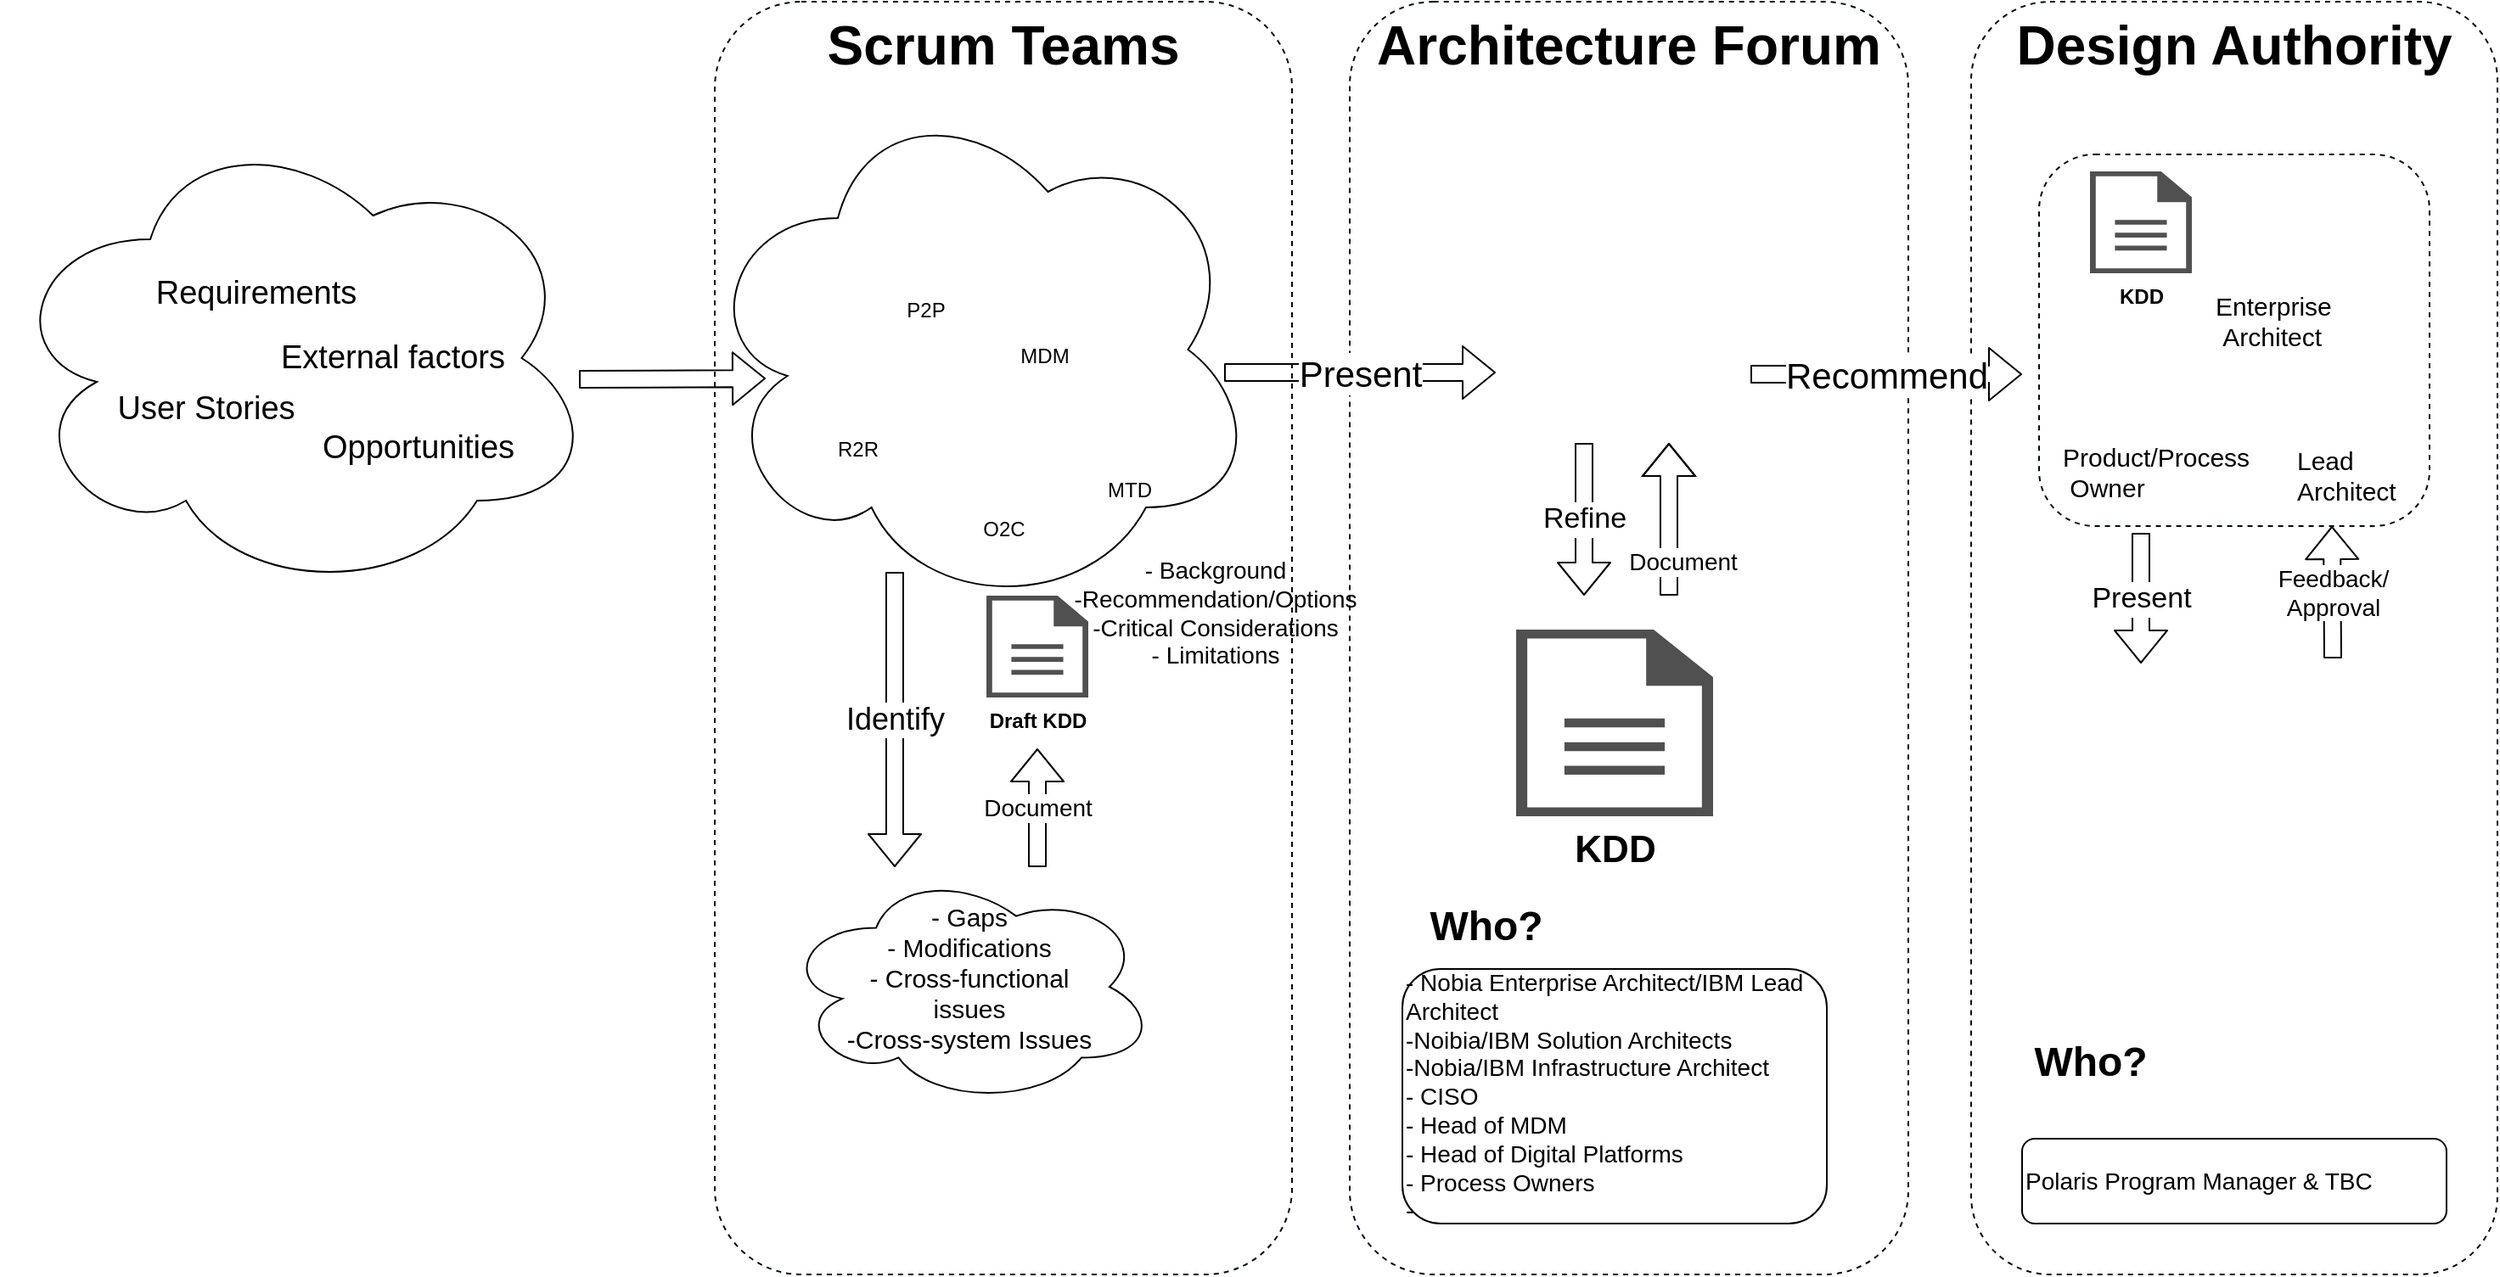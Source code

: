 <mxfile version="14.8.2" type="github" pages="7">
  <diagram id="p20fMa0RP09D1RsRWbcO" name="Overall">
    <mxGraphModel dx="2489" dy="773" grid="1" gridSize="10" guides="1" tooltips="1" connect="1" arrows="1" fold="1" page="1" pageScale="1" pageWidth="827" pageHeight="1169" math="0" shadow="0">
      <root>
        <mxCell id="0" />
        <mxCell id="1" parent="0" />
        <mxCell id="HSUAWQPKj-lR8qvbmg6g-1" value="&lt;b&gt;Architecture Forum&lt;br&gt;&lt;/b&gt;" style="rounded=1;whiteSpace=wrap;html=1;verticalAlign=top;strokeWidth=1;strokeColor=#020912;dashed=1;fontSize=32;" parent="1" vertex="1">
          <mxGeometry x="374" y="10" width="329" height="750" as="geometry" />
        </mxCell>
        <mxCell id="c99tLSHFBEvujxyDnCjj-26" value="&lt;b&gt;Design Authority&lt;br&gt;&lt;/b&gt;" style="rounded=1;whiteSpace=wrap;html=1;verticalAlign=top;strokeWidth=1;strokeColor=#020912;dashed=1;fontSize=32;" parent="1" vertex="1">
          <mxGeometry x="740" y="10" width="310" height="750" as="geometry" />
        </mxCell>
        <mxCell id="ARf_2Hbt-9Ad1JEPtJ1I-11" value="&lt;b&gt;&lt;br&gt;&lt;/b&gt;" style="rounded=1;whiteSpace=wrap;html=1;verticalAlign=top;strokeWidth=1;strokeColor=#020912;dashed=1;fontSize=32;" parent="1" vertex="1">
          <mxGeometry x="780" y="100" width="230" height="219" as="geometry" />
        </mxCell>
        <mxCell id="c99tLSHFBEvujxyDnCjj-24" value="&lt;b&gt;Scrum Teams&lt;/b&gt;" style="rounded=1;whiteSpace=wrap;html=1;verticalAlign=top;strokeWidth=1;strokeColor=#020912;dashed=1;fontSize=32;" parent="1" vertex="1">
          <mxGeometry y="10" width="340" height="750" as="geometry" />
        </mxCell>
        <mxCell id="c99tLSHFBEvujxyDnCjj-37" value="" style="ellipse;shape=cloud;whiteSpace=wrap;html=1;" parent="1" vertex="1">
          <mxGeometry x="40" y="521" width="220" height="139" as="geometry" />
        </mxCell>
        <mxCell id="c99tLSHFBEvujxyDnCjj-33" value="" style="ellipse;shape=cloud;whiteSpace=wrap;html=1;" parent="1" vertex="1">
          <mxGeometry x="-420" y="80" width="350" height="280" as="geometry" />
        </mxCell>
        <mxCell id="c99tLSHFBEvujxyDnCjj-20" value="" style="ellipse;shape=cloud;whiteSpace=wrap;html=1;" parent="1" vertex="1">
          <mxGeometry x="-10" y="60" width="330" height="310" as="geometry" />
        </mxCell>
        <mxCell id="c99tLSHFBEvujxyDnCjj-5" value="P2P" style="shape=image;html=1;verticalAlign=top;verticalLabelPosition=bottom;labelBackgroundColor=#ffffff;imageAspect=0;aspect=fixed;image=https://cdn4.iconfinder.com/data/icons/business-660/512/17_team_group_meeting_business-128.png" parent="1" vertex="1">
          <mxGeometry x="90" y="110" width="68" height="68" as="geometry" />
        </mxCell>
        <mxCell id="c99tLSHFBEvujxyDnCjj-7" value="MDM" style="shape=image;html=1;verticalAlign=top;verticalLabelPosition=bottom;labelBackgroundColor=#ffffff;imageAspect=0;aspect=fixed;image=https://cdn4.iconfinder.com/data/icons/business-660/512/17_team_group_meeting_business-128.png" parent="1" vertex="1">
          <mxGeometry x="160" y="137" width="68" height="68" as="geometry" />
        </mxCell>
        <mxCell id="c99tLSHFBEvujxyDnCjj-8" value="O2C" style="shape=image;html=1;verticalAlign=top;verticalLabelPosition=bottom;labelBackgroundColor=#ffffff;imageAspect=0;aspect=fixed;image=https://cdn4.iconfinder.com/data/icons/business-660/512/17_team_group_meeting_business-128.png" parent="1" vertex="1">
          <mxGeometry x="136" y="239" width="68" height="68" as="geometry" />
        </mxCell>
        <mxCell id="c99tLSHFBEvujxyDnCjj-9" value="" style="shape=image;html=1;verticalAlign=top;verticalLabelPosition=bottom;labelBackgroundColor=#ffffff;imageAspect=0;aspect=fixed;image=https://cdn2.iconfinder.com/data/icons/entrepreneur-solid-high-risk-high-return/512/Teamwork-128.png" parent="1" vertex="1">
          <mxGeometry x="472" y="132" width="128" height="128" as="geometry" />
        </mxCell>
        <mxCell id="c99tLSHFBEvujxyDnCjj-12" value="Present" style="shape=flexArrow;endArrow=classic;html=1;fontSize=21;" parent="1" edge="1">
          <mxGeometry width="50" height="50" relative="1" as="geometry">
            <mxPoint x="300" y="228.5" as="sourcePoint" />
            <mxPoint x="460" y="228.5" as="targetPoint" />
          </mxGeometry>
        </mxCell>
        <mxCell id="c99tLSHFBEvujxyDnCjj-14" value="" style="shape=image;html=1;verticalAlign=top;verticalLabelPosition=bottom;labelBackgroundColor=#ffffff;imageAspect=0;aspect=fixed;image=https://cdn4.iconfinder.com/data/icons/business-660/512/12_meeting_business_office_team-128.png" parent="1" vertex="1">
          <mxGeometry x="800" y="400" width="190" height="190" as="geometry" />
        </mxCell>
        <mxCell id="c99tLSHFBEvujxyDnCjj-15" value="Recommend" style="shape=flexArrow;endArrow=classic;html=1;fontSize=21;" parent="1" edge="1">
          <mxGeometry width="50" height="50" relative="1" as="geometry">
            <mxPoint x="610" y="229.5" as="sourcePoint" />
            <mxPoint x="770" y="229.5" as="targetPoint" />
          </mxGeometry>
        </mxCell>
        <mxCell id="c99tLSHFBEvujxyDnCjj-21" value="R2R" style="shape=image;html=1;verticalAlign=top;verticalLabelPosition=bottom;labelBackgroundColor=#ffffff;imageAspect=0;aspect=fixed;image=https://cdn4.iconfinder.com/data/icons/business-660/512/17_team_group_meeting_business-128.png" parent="1" vertex="1">
          <mxGeometry x="50" y="192" width="68" height="68" as="geometry" />
        </mxCell>
        <mxCell id="c99tLSHFBEvujxyDnCjj-28" value="- Gaps&lt;br style=&quot;font-size: 15px&quot;&gt;- Modifications&lt;br style=&quot;font-size: 15px&quot;&gt;- Cross-functional issues&lt;br&gt;-Cross-system Issues" style="text;html=1;strokeColor=none;fillColor=none;align=center;verticalAlign=middle;whiteSpace=wrap;rounded=0;fontSize=15;" parent="1" vertex="1">
          <mxGeometry x="70" y="567" width="160" height="35" as="geometry" />
        </mxCell>
        <mxCell id="c99tLSHFBEvujxyDnCjj-29" value="" style="shape=flexArrow;endArrow=classic;html=1;" parent="1" edge="1">
          <mxGeometry width="50" height="50" relative="1" as="geometry">
            <mxPoint x="-80" y="232.5" as="sourcePoint" />
            <mxPoint x="30" y="232" as="targetPoint" />
          </mxGeometry>
        </mxCell>
        <mxCell id="c99tLSHFBEvujxyDnCjj-30" value="Requirements" style="text;html=1;strokeColor=none;fillColor=none;align=center;verticalAlign=middle;whiteSpace=wrap;rounded=0;fontSize=19;" parent="1" vertex="1">
          <mxGeometry x="-290" y="172" width="40" height="20" as="geometry" />
        </mxCell>
        <mxCell id="c99tLSHFBEvujxyDnCjj-34" value="Opportunities" style="text;html=1;align=center;verticalAlign=middle;resizable=0;points=[];autosize=1;fontSize=19;" parent="1" vertex="1">
          <mxGeometry x="-240" y="258" width="130" height="30" as="geometry" />
        </mxCell>
        <mxCell id="c99tLSHFBEvujxyDnCjj-35" value="User Stories" style="text;html=1;align=center;verticalAlign=middle;resizable=0;points=[];autosize=1;fontSize=19;" parent="1" vertex="1">
          <mxGeometry x="-360" y="235" width="120" height="30" as="geometry" />
        </mxCell>
        <mxCell id="c99tLSHFBEvujxyDnCjj-36" value="External factors" style="text;html=1;align=center;verticalAlign=middle;resizable=0;points=[];autosize=1;fontSize=19;" parent="1" vertex="1">
          <mxGeometry x="-265" y="205" width="150" height="30" as="geometry" />
        </mxCell>
        <mxCell id="c99tLSHFBEvujxyDnCjj-40" value="Identify" style="shape=flexArrow;endArrow=classic;html=1;fontSize=18;" parent="1" edge="1">
          <mxGeometry width="50" height="50" relative="1" as="geometry">
            <mxPoint x="106" y="346" as="sourcePoint" />
            <mxPoint x="106" y="520" as="targetPoint" />
          </mxGeometry>
        </mxCell>
        <mxCell id="c99tLSHFBEvujxyDnCjj-44" value="Document" style="shape=flexArrow;endArrow=classic;html=1;fontSize=14;" parent="1" edge="1">
          <mxGeometry width="50" height="50" relative="1" as="geometry">
            <mxPoint x="190" y="520" as="sourcePoint" />
            <mxPoint x="190" y="450" as="targetPoint" />
          </mxGeometry>
        </mxCell>
        <mxCell id="c99tLSHFBEvujxyDnCjj-50" value="&lt;b&gt;Draft KDD&lt;/b&gt;" style="pointerEvents=1;shadow=0;dashed=0;html=1;strokeColor=none;fillColor=#505050;labelPosition=center;verticalLabelPosition=bottom;verticalAlign=top;outlineConnect=0;align=center;shape=mxgraph.office.concepts.document;" parent="1" vertex="1">
          <mxGeometry x="160" y="360" width="60" height="60" as="geometry" />
        </mxCell>
        <mxCell id="c99tLSHFBEvujxyDnCjj-51" value="Refine" style="shape=flexArrow;endArrow=classic;html=1;fontSize=17;" parent="1" edge="1">
          <mxGeometry width="50" height="50" relative="1" as="geometry">
            <mxPoint x="512" y="270" as="sourcePoint" />
            <mxPoint x="512" y="360" as="targetPoint" />
          </mxGeometry>
        </mxCell>
        <mxCell id="c99tLSHFBEvujxyDnCjj-54" value="Document" style="shape=flexArrow;endArrow=classic;html=1;fontSize=14;" parent="1" edge="1">
          <mxGeometry x="-0.333" y="-13" width="50" height="50" relative="1" as="geometry">
            <mxPoint x="562" y="360" as="sourcePoint" />
            <mxPoint x="562" y="270" as="targetPoint" />
            <Array as="points">
              <mxPoint x="562" y="330" />
            </Array>
            <mxPoint x="-5" y="10" as="offset" />
          </mxGeometry>
        </mxCell>
        <mxCell id="ARf_2Hbt-9Ad1JEPtJ1I-3" value="- Background&lt;br style=&quot;font-size: 14px;&quot;&gt;-Recommendation/Options&lt;br style=&quot;font-size: 14px;&quot;&gt;-Critical Considerations&lt;br style=&quot;font-size: 14px;&quot;&gt;- Limitations" style="text;html=1;strokeColor=none;fillColor=none;align=center;verticalAlign=middle;whiteSpace=wrap;rounded=0;fontSize=14;" parent="1" vertex="1">
          <mxGeometry x="200" y="360" width="190" height="20" as="geometry" />
        </mxCell>
        <mxCell id="ARf_2Hbt-9Ad1JEPtJ1I-4" value="&lt;b style=&quot;font-size: 22px;&quot;&gt;KDD&lt;/b&gt;" style="pointerEvents=1;shadow=0;dashed=0;html=1;strokeColor=none;fillColor=#505050;labelPosition=center;verticalLabelPosition=bottom;verticalAlign=top;outlineConnect=0;align=center;shape=mxgraph.office.concepts.document;fontSize=22;" parent="1" vertex="1">
          <mxGeometry x="472" y="380" width="116" height="110" as="geometry" />
        </mxCell>
        <mxCell id="ARf_2Hbt-9Ad1JEPtJ1I-7" value="Product/Process&lt;br style=&quot;font-size: 15px;&quot;&gt;&amp;nbsp;Owner" style="shape=image;html=1;verticalAlign=top;verticalLabelPosition=bottom;labelBackgroundColor=#ffffff;imageAspect=0;aspect=fixed;image=https://cdn2.iconfinder.com/data/icons/people-80/96/Picture22-128.png;align=left;fontSize=15;" parent="1" vertex="1">
          <mxGeometry x="792" y="195" width="68" height="68" as="geometry" />
        </mxCell>
        <mxCell id="ARf_2Hbt-9Ad1JEPtJ1I-8" value="Lead&lt;br style=&quot;font-size: 15px;&quot;&gt;Architect" style="shape=image;html=1;verticalAlign=top;verticalLabelPosition=bottom;labelBackgroundColor=#ffffff;imageAspect=0;aspect=fixed;image=https://cdn2.iconfinder.com/data/icons/people-80/96/Picture22-128.png;align=left;fontSize=15;" parent="1" vertex="1">
          <mxGeometry x="930" y="197" width="68" height="68" as="geometry" />
        </mxCell>
        <mxCell id="ARf_2Hbt-9Ad1JEPtJ1I-9" value="&lt;b&gt;KDD&lt;/b&gt;" style="pointerEvents=1;shadow=0;dashed=0;html=1;strokeColor=none;fillColor=#505050;labelPosition=center;verticalLabelPosition=bottom;verticalAlign=top;outlineConnect=0;align=center;shape=mxgraph.office.concepts.document;" parent="1" vertex="1">
          <mxGeometry x="810" y="110" width="60" height="60" as="geometry" />
        </mxCell>
        <mxCell id="ARf_2Hbt-9Ad1JEPtJ1I-12" value="Present" style="shape=flexArrow;endArrow=classic;html=1;fontSize=17;" parent="1" edge="1">
          <mxGeometry width="50" height="50" relative="1" as="geometry">
            <mxPoint x="840" y="323" as="sourcePoint" />
            <mxPoint x="840" y="400" as="targetPoint" />
          </mxGeometry>
        </mxCell>
        <mxCell id="ARf_2Hbt-9Ad1JEPtJ1I-13" value="Feedback/&lt;br&gt;Approval" style="shape=flexArrow;endArrow=classic;html=1;entryX=0.75;entryY=1;entryDx=0;entryDy=0;fontSize=14;" parent="1" target="ARf_2Hbt-9Ad1JEPtJ1I-11" edge="1">
          <mxGeometry width="50" height="50" relative="1" as="geometry">
            <mxPoint x="953" y="397" as="sourcePoint" />
            <mxPoint x="850" y="410" as="targetPoint" />
          </mxGeometry>
        </mxCell>
        <mxCell id="0OhkkFMMhTjVs_0uCOOg-1" value="Enterprise&lt;br&gt;&amp;nbsp;Architect" style="shape=image;html=1;verticalAlign=top;verticalLabelPosition=bottom;labelBackgroundColor=#ffffff;imageAspect=0;aspect=fixed;image=https://cdn2.iconfinder.com/data/icons/people-80/96/Picture22-128.png;align=left;fontSize=15;" parent="1" vertex="1">
          <mxGeometry x="882" y="106" width="68" height="68" as="geometry" />
        </mxCell>
        <mxCell id="0OhkkFMMhTjVs_0uCOOg-2" value="- Nobia Enterprise Architect/IBM Lead Architect&amp;nbsp;&lt;br&gt;-Noibia/IBM Solution Architects&amp;nbsp;&lt;br&gt;-Nobia/IBM Infrastructure Architect&lt;br&gt;- CISO &lt;br&gt;- Head of MDM&lt;br&gt;- Head of Digital Platforms&amp;nbsp;&lt;br&gt;- Process Owners&amp;nbsp;&lt;br&gt;-" style="rounded=1;whiteSpace=wrap;html=1;fontSize=14;align=left;" parent="1" vertex="1">
          <mxGeometry x="405" y="580" width="250" height="150" as="geometry" />
        </mxCell>
        <mxCell id="0OhkkFMMhTjVs_0uCOOg-3" value="Who?" style="text;html=1;align=center;verticalAlign=middle;resizable=0;points=[];autosize=1;fontSize=24;fontStyle=1" parent="1" vertex="1">
          <mxGeometry x="414" y="540" width="80" height="30" as="geometry" />
        </mxCell>
        <mxCell id="0OhkkFMMhTjVs_0uCOOg-4" value="Polaris Program Manager &amp;amp; TBC" style="rounded=1;whiteSpace=wrap;html=1;fontSize=14;align=left;" parent="1" vertex="1">
          <mxGeometry x="770" y="680" width="250" height="50" as="geometry" />
        </mxCell>
        <mxCell id="0OhkkFMMhTjVs_0uCOOg-5" value="Who?" style="text;html=1;align=center;verticalAlign=middle;resizable=0;points=[];autosize=1;fontSize=24;fontStyle=1" parent="1" vertex="1">
          <mxGeometry x="770" y="620" width="80" height="30" as="geometry" />
        </mxCell>
        <mxCell id="2ho4rguoaOLLhC2lMvx1-2" value="MTD" style="shape=image;html=1;verticalAlign=top;verticalLabelPosition=bottom;labelBackgroundColor=#ffffff;imageAspect=0;aspect=fixed;image=https://cdn4.iconfinder.com/data/icons/business-660/512/17_team_group_meeting_business-128.png" parent="1" vertex="1">
          <mxGeometry x="210" y="216" width="68" height="68" as="geometry" />
        </mxCell>
      </root>
    </mxGraphModel>
  </diagram>
  <diagram name="DA" id="npPlVVGVC8gvojWzI7Bi">
    <mxGraphModel dx="1662" dy="773" grid="1" gridSize="10" guides="1" tooltips="1" connect="1" arrows="1" fold="1" page="1" pageScale="1" pageWidth="827" pageHeight="1169" math="0" shadow="0">
      <root>
        <mxCell id="90E6TClhRa6mLpljwidf-0" />
        <mxCell id="90E6TClhRa6mLpljwidf-1" parent="90E6TClhRa6mLpljwidf-0" />
        <mxCell id="90E6TClhRa6mLpljwidf-2" value="&lt;b&gt;Design Authority&lt;br&gt;&lt;/b&gt;" style="rounded=1;whiteSpace=wrap;html=1;verticalAlign=top;strokeWidth=1;strokeColor=#020912;dashed=1;fontSize=32;" parent="90E6TClhRa6mLpljwidf-1" vertex="1">
          <mxGeometry x="740" y="10" width="310" height="870" as="geometry" />
        </mxCell>
        <mxCell id="90E6TClhRa6mLpljwidf-3" value="&lt;b&gt;&lt;br&gt;&lt;/b&gt;" style="rounded=1;whiteSpace=wrap;html=1;verticalAlign=top;strokeWidth=1;strokeColor=#020912;dashed=1;fontSize=32;" parent="90E6TClhRa6mLpljwidf-1" vertex="1">
          <mxGeometry x="780" y="100" width="230" height="219" as="geometry" />
        </mxCell>
        <mxCell id="90E6TClhRa6mLpljwidf-7" value="&lt;b&gt;Architecture&lt;br&gt;Forum&lt;br&gt;&lt;/b&gt;" style="rounded=1;whiteSpace=wrap;html=1;verticalAlign=top;strokeWidth=1;strokeColor=#020912;dashed=1;fontSize=32;" parent="90E6TClhRa6mLpljwidf-1" vertex="1">
          <mxGeometry x="400" y="10" width="270" height="300" as="geometry" />
        </mxCell>
        <mxCell id="90E6TClhRa6mLpljwidf-12" value="" style="shape=image;html=1;verticalAlign=top;verticalLabelPosition=bottom;labelBackgroundColor=#ffffff;imageAspect=0;aspect=fixed;image=https://cdn2.iconfinder.com/data/icons/entrepreneur-solid-high-risk-high-return/512/Teamwork-128.png" parent="90E6TClhRa6mLpljwidf-1" vertex="1">
          <mxGeometry x="472" y="132" width="128" height="128" as="geometry" />
        </mxCell>
        <mxCell id="90E6TClhRa6mLpljwidf-14" value="" style="shape=image;html=1;verticalAlign=top;verticalLabelPosition=bottom;labelBackgroundColor=#ffffff;imageAspect=0;aspect=fixed;image=https://cdn4.iconfinder.com/data/icons/business-660/512/12_meeting_business_office_team-128.png" parent="90E6TClhRa6mLpljwidf-1" vertex="1">
          <mxGeometry x="800" y="400" width="190" height="190" as="geometry" />
        </mxCell>
        <mxCell id="90E6TClhRa6mLpljwidf-15" value="Recommend" style="shape=flexArrow;endArrow=classic;html=1;fontSize=21;" parent="90E6TClhRa6mLpljwidf-1" edge="1">
          <mxGeometry width="50" height="50" relative="1" as="geometry">
            <mxPoint x="610" y="229.5" as="sourcePoint" />
            <mxPoint x="770" y="229.5" as="targetPoint" />
          </mxGeometry>
        </mxCell>
        <mxCell id="90E6TClhRa6mLpljwidf-30" value="Product/Process&lt;br style=&quot;font-size: 15px;&quot;&gt;&amp;nbsp;Owner" style="shape=image;html=1;verticalAlign=top;verticalLabelPosition=bottom;labelBackgroundColor=#ffffff;imageAspect=0;aspect=fixed;image=https://cdn2.iconfinder.com/data/icons/people-80/96/Picture22-128.png;align=left;fontSize=15;" parent="90E6TClhRa6mLpljwidf-1" vertex="1">
          <mxGeometry x="792" y="195" width="68" height="68" as="geometry" />
        </mxCell>
        <mxCell id="90E6TClhRa6mLpljwidf-31" value="Lead&lt;br style=&quot;font-size: 15px;&quot;&gt;Architect" style="shape=image;html=1;verticalAlign=top;verticalLabelPosition=bottom;labelBackgroundColor=#ffffff;imageAspect=0;aspect=fixed;image=https://cdn2.iconfinder.com/data/icons/people-80/96/Picture22-128.png;align=left;fontSize=15;" parent="90E6TClhRa6mLpljwidf-1" vertex="1">
          <mxGeometry x="930" y="197" width="68" height="68" as="geometry" />
        </mxCell>
        <mxCell id="90E6TClhRa6mLpljwidf-32" value="&lt;b&gt;KDD&lt;/b&gt;" style="pointerEvents=1;shadow=0;dashed=0;html=1;strokeColor=none;fillColor=#505050;labelPosition=center;verticalLabelPosition=bottom;verticalAlign=top;outlineConnect=0;align=center;shape=mxgraph.office.concepts.document;" parent="90E6TClhRa6mLpljwidf-1" vertex="1">
          <mxGeometry x="810" y="110" width="60" height="60" as="geometry" />
        </mxCell>
        <mxCell id="90E6TClhRa6mLpljwidf-33" value="Present" style="shape=flexArrow;endArrow=classic;html=1;fontSize=17;" parent="90E6TClhRa6mLpljwidf-1" edge="1">
          <mxGeometry width="50" height="50" relative="1" as="geometry">
            <mxPoint x="840" y="323" as="sourcePoint" />
            <mxPoint x="840" y="400" as="targetPoint" />
          </mxGeometry>
        </mxCell>
        <mxCell id="90E6TClhRa6mLpljwidf-34" value="Feedback/&lt;br&gt;Approval" style="shape=flexArrow;endArrow=classic;html=1;entryX=0.75;entryY=1;entryDx=0;entryDy=0;fontSize=14;" parent="90E6TClhRa6mLpljwidf-1" target="90E6TClhRa6mLpljwidf-3" edge="1">
          <mxGeometry width="50" height="50" relative="1" as="geometry">
            <mxPoint x="953" y="397" as="sourcePoint" />
            <mxPoint x="850" y="410" as="targetPoint" />
          </mxGeometry>
        </mxCell>
        <mxCell id="90E6TClhRa6mLpljwidf-35" value="Enterprise&lt;br&gt;&amp;nbsp;Architect" style="shape=image;html=1;verticalAlign=top;verticalLabelPosition=bottom;labelBackgroundColor=#ffffff;imageAspect=0;aspect=fixed;image=https://cdn2.iconfinder.com/data/icons/people-80/96/Picture22-128.png;align=left;fontSize=15;" parent="90E6TClhRa6mLpljwidf-1" vertex="1">
          <mxGeometry x="882" y="106" width="68" height="68" as="geometry" />
        </mxCell>
        <mxCell id="90E6TClhRa6mLpljwidf-38" value="- CIO&lt;br&gt;- CISO&amp;nbsp;&lt;br&gt;- Head of Infrastructure&lt;br&gt;- Polaris Program Manager&lt;br&gt;- Heads of Regional IT&lt;br&gt;- Systems Integrator&lt;br&gt;- Head of Master Data&lt;br&gt;- Head of BI&lt;br&gt;- Product Owners" style="rounded=1;whiteSpace=wrap;html=1;fontSize=14;align=left;" parent="90E6TClhRa6mLpljwidf-1" vertex="1">
          <mxGeometry x="770" y="680" width="250" height="170" as="geometry" />
        </mxCell>
        <mxCell id="90E6TClhRa6mLpljwidf-39" value="Who?" style="text;html=1;align=center;verticalAlign=middle;resizable=0;points=[];autosize=1;fontSize=24;fontStyle=1" parent="90E6TClhRa6mLpljwidf-1" vertex="1">
          <mxGeometry x="770" y="620" width="80" height="30" as="geometry" />
        </mxCell>
      </root>
    </mxGraphModel>
  </diagram>
  <diagram name="Architecture Forum" id="BOitVH5EG3pJBqvGLq6d">
    <mxGraphModel dx="2489" dy="773" grid="1" gridSize="10" guides="1" tooltips="1" connect="1" arrows="1" fold="1" page="1" pageScale="1" pageWidth="827" pageHeight="1169" math="0" shadow="0">
      <root>
        <mxCell id="QH_epvFOXvMfQ3F0n1xM-0" />
        <mxCell id="QH_epvFOXvMfQ3F0n1xM-1" parent="QH_epvFOXvMfQ3F0n1xM-0" />
        <mxCell id="QH_epvFOXvMfQ3F0n1xM-4" value="&lt;b&gt;Product Teams&lt;/b&gt;" style="rounded=1;whiteSpace=wrap;html=1;verticalAlign=top;strokeWidth=1;strokeColor=#020912;dashed=1;fontSize=32;" parent="QH_epvFOXvMfQ3F0n1xM-1" vertex="1">
          <mxGeometry y="10" width="340" height="400" as="geometry" />
        </mxCell>
        <mxCell id="QH_epvFOXvMfQ3F0n1xM-7" value="&lt;b&gt;Architecture&lt;br&gt;Forum&lt;br&gt;&lt;/b&gt;" style="rounded=1;whiteSpace=wrap;html=1;verticalAlign=top;strokeWidth=1;strokeColor=#020912;dashed=1;fontSize=32;" parent="QH_epvFOXvMfQ3F0n1xM-1" vertex="1">
          <mxGeometry x="400" y="10" width="270" height="790" as="geometry" />
        </mxCell>
        <mxCell id="QH_epvFOXvMfQ3F0n1xM-8" value="" style="ellipse;shape=cloud;whiteSpace=wrap;html=1;" parent="QH_epvFOXvMfQ3F0n1xM-1" vertex="1">
          <mxGeometry x="-10" y="60" width="330" height="310" as="geometry" />
        </mxCell>
        <mxCell id="QH_epvFOXvMfQ3F0n1xM-9" value="P2P" style="shape=image;html=1;verticalAlign=top;verticalLabelPosition=bottom;labelBackgroundColor=#ffffff;imageAspect=0;aspect=fixed;image=https://cdn4.iconfinder.com/data/icons/business-660/512/17_team_group_meeting_business-128.png" parent="QH_epvFOXvMfQ3F0n1xM-1" vertex="1">
          <mxGeometry x="90" y="110" width="68" height="68" as="geometry" />
        </mxCell>
        <mxCell id="QH_epvFOXvMfQ3F0n1xM-10" value="MDM" style="shape=image;html=1;verticalAlign=top;verticalLabelPosition=bottom;labelBackgroundColor=#ffffff;imageAspect=0;aspect=fixed;image=https://cdn4.iconfinder.com/data/icons/business-660/512/17_team_group_meeting_business-128.png" parent="QH_epvFOXvMfQ3F0n1xM-1" vertex="1">
          <mxGeometry x="190" y="149" width="68" height="68" as="geometry" />
        </mxCell>
        <mxCell id="QH_epvFOXvMfQ3F0n1xM-11" value="O2C" style="shape=image;html=1;verticalAlign=top;verticalLabelPosition=bottom;labelBackgroundColor=#ffffff;imageAspect=0;aspect=fixed;image=https://cdn4.iconfinder.com/data/icons/business-660/512/17_team_group_meeting_business-128.png" parent="QH_epvFOXvMfQ3F0n1xM-1" vertex="1">
          <mxGeometry x="136" y="239" width="68" height="68" as="geometry" />
        </mxCell>
        <mxCell id="QH_epvFOXvMfQ3F0n1xM-12" value="" style="shape=image;html=1;verticalAlign=top;verticalLabelPosition=bottom;labelBackgroundColor=#ffffff;imageAspect=0;aspect=fixed;image=https://cdn2.iconfinder.com/data/icons/entrepreneur-solid-high-risk-high-return/512/Teamwork-128.png" parent="QH_epvFOXvMfQ3F0n1xM-1" vertex="1">
          <mxGeometry x="472" y="132" width="128" height="128" as="geometry" />
        </mxCell>
        <mxCell id="QH_epvFOXvMfQ3F0n1xM-13" value="Present" style="shape=flexArrow;endArrow=classic;html=1;fontSize=21;" parent="QH_epvFOXvMfQ3F0n1xM-1" edge="1">
          <mxGeometry width="50" height="50" relative="1" as="geometry">
            <mxPoint x="300" y="228.5" as="sourcePoint" />
            <mxPoint x="460" y="228.5" as="targetPoint" />
          </mxGeometry>
        </mxCell>
        <mxCell id="QH_epvFOXvMfQ3F0n1xM-16" value="R2R" style="shape=image;html=1;verticalAlign=top;verticalLabelPosition=bottom;labelBackgroundColor=#ffffff;imageAspect=0;aspect=fixed;image=https://cdn4.iconfinder.com/data/icons/business-660/512/17_team_group_meeting_business-128.png" parent="QH_epvFOXvMfQ3F0n1xM-1" vertex="1">
          <mxGeometry x="50" y="192" width="68" height="68" as="geometry" />
        </mxCell>
        <mxCell id="QH_epvFOXvMfQ3F0n1xM-25" value="&lt;b&gt;Draft KDD&lt;/b&gt;" style="pointerEvents=1;shadow=0;dashed=0;html=1;strokeColor=none;fillColor=#505050;labelPosition=center;verticalLabelPosition=bottom;verticalAlign=top;outlineConnect=0;align=center;shape=mxgraph.office.concepts.document;" parent="QH_epvFOXvMfQ3F0n1xM-1" vertex="1">
          <mxGeometry x="300" y="137" width="60" height="60" as="geometry" />
        </mxCell>
        <mxCell id="QH_epvFOXvMfQ3F0n1xM-26" value="Refine" style="shape=flexArrow;endArrow=classic;html=1;fontSize=17;" parent="QH_epvFOXvMfQ3F0n1xM-1" edge="1">
          <mxGeometry width="50" height="50" relative="1" as="geometry">
            <mxPoint x="512" y="270" as="sourcePoint" />
            <mxPoint x="512" y="360" as="targetPoint" />
          </mxGeometry>
        </mxCell>
        <mxCell id="QH_epvFOXvMfQ3F0n1xM-27" value="Document" style="shape=flexArrow;endArrow=classic;html=1;fontSize=14;" parent="QH_epvFOXvMfQ3F0n1xM-1" edge="1">
          <mxGeometry x="-0.333" y="-13" width="50" height="50" relative="1" as="geometry">
            <mxPoint x="562" y="360" as="sourcePoint" />
            <mxPoint x="562" y="270" as="targetPoint" />
            <Array as="points">
              <mxPoint x="562" y="330" />
            </Array>
            <mxPoint x="-5" y="10" as="offset" />
          </mxGeometry>
        </mxCell>
        <mxCell id="QH_epvFOXvMfQ3F0n1xM-29" value="&lt;b style=&quot;font-size: 22px;&quot;&gt;KDD&lt;/b&gt;" style="pointerEvents=1;shadow=0;dashed=0;html=1;strokeColor=none;fillColor=#505050;labelPosition=center;verticalLabelPosition=bottom;verticalAlign=top;outlineConnect=0;align=center;shape=mxgraph.office.concepts.document;fontSize=22;" parent="QH_epvFOXvMfQ3F0n1xM-1" vertex="1">
          <mxGeometry x="472" y="380" width="116" height="110" as="geometry" />
        </mxCell>
        <mxCell id="QH_epvFOXvMfQ3F0n1xM-36" value="- Nobia Enterprise Architect (Mandatory)&lt;br&gt;-Noibia Solution Architects (Optional)&lt;br&gt;-Nobia Infrastructure Architect (Optional)&lt;br&gt;- CISO (at request)&lt;br&gt;- Head of MDM (at request)&lt;br&gt;- Head of Digital Platforms (at request)&lt;br&gt;-Product/Process Owners (at request)&lt;br&gt;-Systems Integrator - Lead Architect (at request)" style="rounded=1;whiteSpace=wrap;html=1;fontSize=14;align=left;" parent="QH_epvFOXvMfQ3F0n1xM-1" vertex="1">
          <mxGeometry x="410" y="570" width="250" height="200" as="geometry" />
        </mxCell>
        <mxCell id="QH_epvFOXvMfQ3F0n1xM-37" value="Who?" style="text;html=1;align=center;verticalAlign=middle;resizable=0;points=[];autosize=1;fontSize=24;fontStyle=1" parent="QH_epvFOXvMfQ3F0n1xM-1" vertex="1">
          <mxGeometry x="414" y="530" width="80" height="30" as="geometry" />
        </mxCell>
      </root>
    </mxGraphModel>
  </diagram>
  <diagram name="Product Teams" id="099WtRSie5R1-pHzUrGq">
    <mxGraphModel dx="2489" dy="773" grid="1" gridSize="10" guides="1" tooltips="1" connect="1" arrows="1" fold="1" page="1" pageScale="1" pageWidth="827" pageHeight="1169" math="0" shadow="0">
      <root>
        <mxCell id="w9mMeY8VKFgYGcu_L2-A-0" />
        <mxCell id="w9mMeY8VKFgYGcu_L2-A-1" parent="w9mMeY8VKFgYGcu_L2-A-0" />
        <mxCell id="w9mMeY8VKFgYGcu_L2-A-4" value="&lt;b&gt;Product Teams&lt;/b&gt;" style="rounded=1;whiteSpace=wrap;html=1;verticalAlign=top;strokeWidth=1;strokeColor=#020912;dashed=1;fontSize=32;" parent="w9mMeY8VKFgYGcu_L2-A-1" vertex="1">
          <mxGeometry y="10" width="340" height="670" as="geometry" />
        </mxCell>
        <mxCell id="w9mMeY8VKFgYGcu_L2-A-8" value="" style="ellipse;shape=cloud;whiteSpace=wrap;html=1;" parent="w9mMeY8VKFgYGcu_L2-A-1" vertex="1">
          <mxGeometry x="-10" y="60" width="330" height="310" as="geometry" />
        </mxCell>
        <mxCell id="w9mMeY8VKFgYGcu_L2-A-9" value="P2P" style="shape=image;html=1;verticalAlign=top;verticalLabelPosition=bottom;labelBackgroundColor=#ffffff;imageAspect=0;aspect=fixed;image=https://cdn4.iconfinder.com/data/icons/business-660/512/17_team_group_meeting_business-128.png" parent="w9mMeY8VKFgYGcu_L2-A-1" vertex="1">
          <mxGeometry x="90" y="110" width="68" height="68" as="geometry" />
        </mxCell>
        <mxCell id="w9mMeY8VKFgYGcu_L2-A-10" value="MDM" style="shape=image;html=1;verticalAlign=top;verticalLabelPosition=bottom;labelBackgroundColor=#ffffff;imageAspect=0;aspect=fixed;image=https://cdn4.iconfinder.com/data/icons/business-660/512/17_team_group_meeting_business-128.png" parent="w9mMeY8VKFgYGcu_L2-A-1" vertex="1">
          <mxGeometry x="190" y="149" width="68" height="68" as="geometry" />
        </mxCell>
        <mxCell id="w9mMeY8VKFgYGcu_L2-A-11" value="O2C" style="shape=image;html=1;verticalAlign=top;verticalLabelPosition=bottom;labelBackgroundColor=#ffffff;imageAspect=0;aspect=fixed;image=https://cdn4.iconfinder.com/data/icons/business-660/512/17_team_group_meeting_business-128.png" parent="w9mMeY8VKFgYGcu_L2-A-1" vertex="1">
          <mxGeometry x="136" y="239" width="68" height="68" as="geometry" />
        </mxCell>
        <mxCell id="w9mMeY8VKFgYGcu_L2-A-16" value="R2R" style="shape=image;html=1;verticalAlign=top;verticalLabelPosition=bottom;labelBackgroundColor=#ffffff;imageAspect=0;aspect=fixed;image=https://cdn4.iconfinder.com/data/icons/business-660/512/17_team_group_meeting_business-128.png" parent="w9mMeY8VKFgYGcu_L2-A-1" vertex="1">
          <mxGeometry x="50" y="192" width="68" height="68" as="geometry" />
        </mxCell>
        <mxCell id="w9mMeY8VKFgYGcu_L2-A-17" value="- Gaps&lt;br style=&quot;font-size: 15px&quot;&gt;- Modifications&lt;br style=&quot;font-size: 15px&quot;&gt;- Cross-functional issues&lt;br&gt;-Cross-system Issues" style="text;html=1;strokeColor=none;fillColor=none;align=center;verticalAlign=middle;whiteSpace=wrap;rounded=0;fontSize=15;" parent="w9mMeY8VKFgYGcu_L2-A-1" vertex="1">
          <mxGeometry x="160" y="583" width="160" height="35" as="geometry" />
        </mxCell>
        <mxCell id="w9mMeY8VKFgYGcu_L2-A-23" value="Document" style="shape=flexArrow;endArrow=classic;html=1;fontSize=18;" parent="w9mMeY8VKFgYGcu_L2-A-1" edge="1">
          <mxGeometry width="50" height="50" relative="1" as="geometry">
            <mxPoint x="106" y="346" as="sourcePoint" />
            <mxPoint x="106" y="520" as="targetPoint" />
          </mxGeometry>
        </mxCell>
        <mxCell id="w9mMeY8VKFgYGcu_L2-A-24" value="Document" style="shape=flexArrow;endArrow=classic;html=1;fontSize=14;" parent="w9mMeY8VKFgYGcu_L2-A-1" edge="1">
          <mxGeometry width="50" height="50" relative="1" as="geometry">
            <mxPoint x="190" y="520" as="sourcePoint" />
            <mxPoint x="190" y="450" as="targetPoint" />
          </mxGeometry>
        </mxCell>
        <mxCell id="w9mMeY8VKFgYGcu_L2-A-25" value="&lt;b&gt;Draft KDD&lt;/b&gt;" style="pointerEvents=1;shadow=0;dashed=0;html=1;strokeColor=none;fillColor=#505050;labelPosition=center;verticalLabelPosition=bottom;verticalAlign=top;outlineConnect=0;align=center;shape=mxgraph.office.concepts.document;" parent="w9mMeY8VKFgYGcu_L2-A-1" vertex="1">
          <mxGeometry x="160" y="360" width="60" height="60" as="geometry" />
        </mxCell>
        <mxCell id="w9mMeY8VKFgYGcu_L2-A-28" value="- Background&lt;br style=&quot;font-size: 14px;&quot;&gt;-Recommendation/Options&lt;br style=&quot;font-size: 14px;&quot;&gt;-Critical Considerations&lt;br style=&quot;font-size: 14px;&quot;&gt;- Limitations" style="text;html=1;strokeColor=none;fillColor=none;align=center;verticalAlign=middle;whiteSpace=wrap;rounded=0;fontSize=14;" parent="w9mMeY8VKFgYGcu_L2-A-1" vertex="1">
          <mxGeometry x="200" y="360" width="200" height="20" as="geometry" />
        </mxCell>
        <mxCell id="w9mMeY8VKFgYGcu_L2-A-43" value="Decision Log" style="shape=datastore;whiteSpace=wrap;html=1;" parent="w9mMeY8VKFgYGcu_L2-A-1" vertex="1">
          <mxGeometry x="48" y="520" width="110" height="98" as="geometry" />
        </mxCell>
      </root>
    </mxGraphModel>
  </diagram>
  <diagram name="Process" id="Z_CHU5V8lkBAndkOCjb0">
    <mxGraphModel dx="2489" dy="1942" grid="1" gridSize="10" guides="1" tooltips="1" connect="1" arrows="1" fold="1" page="1" pageScale="1" pageWidth="827" pageHeight="1169" math="0" shadow="0">
      <root>
        <mxCell id="rdhEyoai0Fe_zNciIaCp-0" />
        <mxCell id="rdhEyoai0Fe_zNciIaCp-1" parent="rdhEyoai0Fe_zNciIaCp-0" />
        <mxCell id="rdhEyoai0Fe_zNciIaCp-2" value="&lt;b&gt;Design Authority&lt;br&gt;&lt;/b&gt;" style="rounded=1;whiteSpace=wrap;html=1;verticalAlign=top;strokeWidth=1;strokeColor=#020912;dashed=1;fontSize=32;" parent="rdhEyoai0Fe_zNciIaCp-1" vertex="1">
          <mxGeometry x="740" y="10" width="310" height="380" as="geometry" />
        </mxCell>
        <mxCell id="rdhEyoai0Fe_zNciIaCp-7" value="&lt;b&gt;Architecture&lt;br&gt;Forum&lt;br&gt;&lt;/b&gt;" style="rounded=1;whiteSpace=wrap;html=1;verticalAlign=top;strokeWidth=1;strokeColor=#020912;dashed=1;fontSize=32;" parent="rdhEyoai0Fe_zNciIaCp-1" vertex="1">
          <mxGeometry x="370" y="10" width="320" height="380" as="geometry" />
        </mxCell>
        <mxCell id="rdhEyoai0Fe_zNciIaCp-12" value="" style="shape=image;html=1;verticalAlign=top;verticalLabelPosition=bottom;labelBackgroundColor=#ffffff;imageAspect=0;aspect=fixed;image=https://cdn2.iconfinder.com/data/icons/entrepreneur-solid-high-risk-high-return/512/Teamwork-128.png" parent="rdhEyoai0Fe_zNciIaCp-1" vertex="1">
          <mxGeometry x="472" y="160" width="128" height="128" as="geometry" />
        </mxCell>
        <mxCell id="rdhEyoai0Fe_zNciIaCp-13" value="" style="shape=flexArrow;endArrow=classic;html=1;fontSize=21;exitX=1;exitY=0.5;exitDx=0;exitDy=0;" parent="rdhEyoai0Fe_zNciIaCp-1" source="rdhEyoai0Fe_zNciIaCp-4" edge="1">
          <mxGeometry width="50" height="50" relative="1" as="geometry">
            <mxPoint x="300" y="228.5" as="sourcePoint" />
            <mxPoint x="460" y="228.5" as="targetPoint" />
            <Array as="points">
              <mxPoint x="320" y="50" />
              <mxPoint x="320" y="229" />
            </Array>
          </mxGeometry>
        </mxCell>
        <mxCell id="rdhEyoai0Fe_zNciIaCp-14" value="" style="shape=image;html=1;verticalAlign=top;verticalLabelPosition=bottom;labelBackgroundColor=#ffffff;imageAspect=0;aspect=fixed;image=https://cdn4.iconfinder.com/data/icons/business-660/512/12_meeting_business_office_team-128.png" parent="rdhEyoai0Fe_zNciIaCp-1" vertex="1">
          <mxGeometry x="800" y="120" width="190" height="190" as="geometry" />
        </mxCell>
        <mxCell id="rdhEyoai0Fe_zNciIaCp-15" value="" style="shape=flexArrow;endArrow=classic;html=1;fontSize=21;" parent="rdhEyoai0Fe_zNciIaCp-1" edge="1">
          <mxGeometry width="50" height="50" relative="1" as="geometry">
            <mxPoint x="610" y="229.5" as="sourcePoint" />
            <mxPoint x="770" y="229.5" as="targetPoint" />
          </mxGeometry>
        </mxCell>
        <mxCell id="9BfNjylAGDUNKjcSaxAZ-2" value="&lt;b&gt;Other Change Streams&lt;br&gt;&lt;/b&gt;" style="rounded=1;whiteSpace=wrap;html=1;verticalAlign=top;strokeWidth=1;strokeColor=#020912;dashed=1;fontSize=32;" parent="rdhEyoai0Fe_zNciIaCp-1" vertex="1">
          <mxGeometry x="-90" y="320" width="340" height="380" as="geometry" />
        </mxCell>
        <mxCell id="9BfNjylAGDUNKjcSaxAZ-3" value="" style="group" parent="rdhEyoai0Fe_zNciIaCp-1" vertex="1" connectable="0">
          <mxGeometry x="-90" y="-140" width="340" height="380" as="geometry" />
        </mxCell>
        <mxCell id="rdhEyoai0Fe_zNciIaCp-4" value="&lt;b&gt;Polaris Scrum&lt;br&gt;&amp;nbsp;Teams&lt;/b&gt;" style="rounded=1;whiteSpace=wrap;html=1;verticalAlign=top;strokeWidth=1;strokeColor=#020912;dashed=1;fontSize=32;" parent="9BfNjylAGDUNKjcSaxAZ-3" vertex="1">
          <mxGeometry width="340" height="380" as="geometry" />
        </mxCell>
        <mxCell id="rdhEyoai0Fe_zNciIaCp-8" value="" style="ellipse;shape=cloud;whiteSpace=wrap;html=1;" parent="9BfNjylAGDUNKjcSaxAZ-3" vertex="1">
          <mxGeometry y="50" width="330" height="310" as="geometry" />
        </mxCell>
        <mxCell id="rdhEyoai0Fe_zNciIaCp-9" value="P2P" style="shape=image;html=1;verticalAlign=top;verticalLabelPosition=bottom;labelBackgroundColor=#ffffff;imageAspect=0;aspect=fixed;image=https://cdn4.iconfinder.com/data/icons/business-660/512/17_team_group_meeting_business-128.png" parent="9BfNjylAGDUNKjcSaxAZ-3" vertex="1">
          <mxGeometry x="100" y="100" width="68" height="68" as="geometry" />
        </mxCell>
        <mxCell id="rdhEyoai0Fe_zNciIaCp-10" value="MDM" style="shape=image;html=1;verticalAlign=top;verticalLabelPosition=bottom;labelBackgroundColor=#ffffff;imageAspect=0;aspect=fixed;image=https://cdn4.iconfinder.com/data/icons/business-660/512/17_team_group_meeting_business-128.png" parent="9BfNjylAGDUNKjcSaxAZ-3" vertex="1">
          <mxGeometry x="190" y="127" width="68" height="68" as="geometry" />
        </mxCell>
        <mxCell id="rdhEyoai0Fe_zNciIaCp-11" value="O2C" style="shape=image;html=1;verticalAlign=top;verticalLabelPosition=bottom;labelBackgroundColor=#ffffff;imageAspect=0;aspect=fixed;image=https://cdn4.iconfinder.com/data/icons/business-660/512/17_team_group_meeting_business-128.png" parent="9BfNjylAGDUNKjcSaxAZ-3" vertex="1">
          <mxGeometry x="146" y="229" width="68" height="68" as="geometry" />
        </mxCell>
        <mxCell id="rdhEyoai0Fe_zNciIaCp-16" value="R2R" style="shape=image;html=1;verticalAlign=top;verticalLabelPosition=bottom;labelBackgroundColor=#ffffff;imageAspect=0;aspect=fixed;image=https://cdn4.iconfinder.com/data/icons/business-660/512/17_team_group_meeting_business-128.png" parent="9BfNjylAGDUNKjcSaxAZ-3" vertex="1">
          <mxGeometry x="60" y="182" width="68" height="68" as="geometry" />
        </mxCell>
        <mxCell id="9BfNjylAGDUNKjcSaxAZ-0" value="&lt;b style=&quot;font-size: 22px&quot;&gt;KDD&#39;s&lt;/b&gt;" style="pointerEvents=1;shadow=0;dashed=0;html=1;strokeColor=none;fillColor=#505050;labelPosition=center;verticalLabelPosition=bottom;verticalAlign=top;outlineConnect=0;align=center;shape=mxgraph.office.concepts.document;fontSize=22;" parent="9BfNjylAGDUNKjcSaxAZ-3" vertex="1">
          <mxGeometry x="270" y="310" width="50" height="58" as="geometry" />
        </mxCell>
        <mxCell id="9BfNjylAGDUNKjcSaxAZ-1" value="MTD" style="shape=image;html=1;verticalAlign=top;verticalLabelPosition=bottom;labelBackgroundColor=#ffffff;imageAspect=0;aspect=fixed;image=https://cdn4.iconfinder.com/data/icons/business-660/512/17_team_group_meeting_business-128.png" parent="9BfNjylAGDUNKjcSaxAZ-3" vertex="1">
          <mxGeometry x="222" y="210" width="68" height="68" as="geometry" />
        </mxCell>
        <mxCell id="9BfNjylAGDUNKjcSaxAZ-4" value="" style="shape=flexArrow;endArrow=classic;html=1;fontSize=21;exitX=1;exitY=0.5;exitDx=0;exitDy=0;entryX=0.281;entryY=0.684;entryDx=0;entryDy=0;entryPerimeter=0;" parent="rdhEyoai0Fe_zNciIaCp-1" target="rdhEyoai0Fe_zNciIaCp-7" edge="1">
          <mxGeometry width="50" height="50" relative="1" as="geometry">
            <mxPoint x="250" y="521" as="sourcePoint" />
            <mxPoint x="460" y="699.5" as="targetPoint" />
            <Array as="points">
              <mxPoint x="320" y="521" />
              <mxPoint x="320" y="270" />
            </Array>
          </mxGeometry>
        </mxCell>
        <mxCell id="9BfNjylAGDUNKjcSaxAZ-5" value="&lt;b style=&quot;font-size: 22px&quot;&gt;&amp;nbsp;&quot;Big&quot;&lt;br&gt;&amp;nbsp;Changes&lt;/b&gt;" style="pointerEvents=1;shadow=0;dashed=0;html=1;strokeColor=none;fillColor=#505050;labelPosition=center;verticalLabelPosition=bottom;verticalAlign=top;outlineConnect=0;align=center;shape=mxgraph.office.concepts.document;fontSize=22;" parent="rdhEyoai0Fe_zNciIaCp-1" vertex="1">
          <mxGeometry x="220" y="350" width="50" height="58" as="geometry" />
        </mxCell>
        <mxCell id="9BfNjylAGDUNKjcSaxAZ-13" value="" style="ellipse;shape=cloud;whiteSpace=wrap;html=1;" parent="rdhEyoai0Fe_zNciIaCp-1" vertex="1">
          <mxGeometry x="-90" y="380" width="330" height="310" as="geometry" />
        </mxCell>
        <mxCell id="9BfNjylAGDUNKjcSaxAZ-14" value="BI" style="shape=image;html=1;verticalAlign=top;verticalLabelPosition=bottom;labelBackgroundColor=#ffffff;imageAspect=0;aspect=fixed;image=https://cdn4.iconfinder.com/data/icons/business-660/512/17_team_group_meeting_business-128.png" parent="rdhEyoai0Fe_zNciIaCp-1" vertex="1">
          <mxGeometry x="30" y="450" width="68" height="68" as="geometry" />
        </mxCell>
        <mxCell id="9BfNjylAGDUNKjcSaxAZ-15" value="BAU" style="shape=image;html=1;verticalAlign=top;verticalLabelPosition=bottom;labelBackgroundColor=#ffffff;imageAspect=0;aspect=fixed;image=https://cdn4.iconfinder.com/data/icons/business-660/512/17_team_group_meeting_business-128.png" parent="rdhEyoai0Fe_zNciIaCp-1" vertex="1">
          <mxGeometry x="110" y="480" width="68" height="68" as="geometry" />
        </mxCell>
        <mxCell id="9BfNjylAGDUNKjcSaxAZ-16" value="A2" style="shape=image;html=1;verticalAlign=top;verticalLabelPosition=bottom;labelBackgroundColor=#ffffff;imageAspect=0;aspect=fixed;image=https://cdn4.iconfinder.com/data/icons/business-660/512/17_team_group_meeting_business-128.png" parent="rdhEyoai0Fe_zNciIaCp-1" vertex="1">
          <mxGeometry x="-20" y="522" width="68" height="68" as="geometry" />
        </mxCell>
        <mxCell id="9BfNjylAGDUNKjcSaxAZ-17" value="Digital" style="shape=image;html=1;verticalAlign=top;verticalLabelPosition=bottom;labelBackgroundColor=#ffffff;imageAspect=0;aspect=fixed;image=https://cdn4.iconfinder.com/data/icons/business-660/512/17_team_group_meeting_business-128.png" parent="rdhEyoai0Fe_zNciIaCp-1" vertex="1">
          <mxGeometry x="60" y="560" width="68" height="68" as="geometry" />
        </mxCell>
      </root>
    </mxGraphModel>
  </diagram>
  <diagram id="JwXX_6g9EZMtV0hlzqTo" name="Product Team">
    <mxGraphModel dx="2489" dy="773" grid="1" gridSize="10" guides="1" tooltips="1" connect="1" arrows="1" fold="1" page="1" pageScale="1" pageWidth="827" pageHeight="1169" math="0" shadow="0">
      <root>
        <mxCell id="DqfIb0BlEA46qqVhE4fC-0" />
        <mxCell id="DqfIb0BlEA46qqVhE4fC-1" parent="DqfIb0BlEA46qqVhE4fC-0" />
        <mxCell id="-0pG8y2s44W47PomPfPJ-0" value="&lt;b&gt;Product Teams&lt;/b&gt;" style="rounded=1;whiteSpace=wrap;html=1;verticalAlign=top;strokeWidth=1;strokeColor=#020912;dashed=1;fontSize=32;" parent="DqfIb0BlEA46qqVhE4fC-1" vertex="1">
          <mxGeometry x="-11" y="10" width="391" height="400" as="geometry" />
        </mxCell>
        <mxCell id="-0pG8y2s44W47PomPfPJ-3" value="" style="ellipse;shape=cloud;whiteSpace=wrap;html=1;" parent="DqfIb0BlEA46qqVhE4fC-1" vertex="1">
          <mxGeometry x="-10" y="60" width="380" height="310" as="geometry" />
        </mxCell>
        <mxCell id="-0pG8y2s44W47PomPfPJ-4" value="P2P" style="shape=image;html=1;verticalAlign=top;verticalLabelPosition=bottom;labelBackgroundColor=#ffffff;imageAspect=0;aspect=fixed;image=https://cdn4.iconfinder.com/data/icons/business-660/512/17_team_group_meeting_business-128.png" parent="DqfIb0BlEA46qqVhE4fC-1" vertex="1">
          <mxGeometry x="130" y="120" width="68" height="68" as="geometry" />
        </mxCell>
        <mxCell id="-0pG8y2s44W47PomPfPJ-5" value="MDM" style="shape=image;html=1;verticalAlign=top;verticalLabelPosition=bottom;labelBackgroundColor=#ffffff;imageAspect=0;aspect=fixed;image=https://cdn4.iconfinder.com/data/icons/business-660/512/17_team_group_meeting_business-128.png" parent="DqfIb0BlEA46qqVhE4fC-1" vertex="1">
          <mxGeometry x="230" y="167" width="68" height="68" as="geometry" />
        </mxCell>
        <mxCell id="-0pG8y2s44W47PomPfPJ-6" value="O2C" style="shape=image;html=1;verticalAlign=top;verticalLabelPosition=bottom;labelBackgroundColor=#ffffff;imageAspect=0;aspect=fixed;image=https://cdn4.iconfinder.com/data/icons/business-660/512/17_team_group_meeting_business-128.png" parent="DqfIb0BlEA46qqVhE4fC-1" vertex="1">
          <mxGeometry x="136" y="239" width="68" height="68" as="geometry" />
        </mxCell>
        <mxCell id="-0pG8y2s44W47PomPfPJ-7" value="R2R" style="shape=image;html=1;verticalAlign=top;verticalLabelPosition=bottom;labelBackgroundColor=#ffffff;imageAspect=0;aspect=fixed;image=https://cdn4.iconfinder.com/data/icons/business-660/512/17_team_group_meeting_business-128.png" parent="DqfIb0BlEA46qqVhE4fC-1" vertex="1">
          <mxGeometry x="50" y="192" width="68" height="68" as="geometry" />
        </mxCell>
        <mxCell id="-0pG8y2s44W47PomPfPJ-9" value="" style="shape=flexArrow;endArrow=classic;html=1;entryX=0.07;entryY=0.4;entryDx=0;entryDy=0;entryPerimeter=0;endWidth=25;endSize=12.61;width=26;fillColor=#ffffff;" parent="DqfIb0BlEA46qqVhE4fC-1" target="-0pG8y2s44W47PomPfPJ-3" edge="1">
          <mxGeometry width="50" height="50" relative="1" as="geometry">
            <mxPoint x="-160" y="90" as="sourcePoint" />
            <mxPoint x="-50" y="70" as="targetPoint" />
          </mxGeometry>
        </mxCell>
        <mxCell id="-0pG8y2s44W47PomPfPJ-10" value="Shifting Requirements" style="text;html=1;strokeColor=none;fillColor=none;align=center;verticalAlign=middle;whiteSpace=wrap;rounded=0;fontSize=19;fontStyle=1" parent="DqfIb0BlEA46qqVhE4fC-1" vertex="1">
          <mxGeometry x="-210" y="50" width="40" height="20" as="geometry" />
        </mxCell>
        <mxCell id="-0pG8y2s44W47PomPfPJ-11" value="New Business Opportunities" style="text;html=1;align=center;verticalAlign=middle;resizable=0;points=[];autosize=1;fontSize=19;fontStyle=1" parent="DqfIb0BlEA46qqVhE4fC-1" vertex="1">
          <mxGeometry x="440" y="300" width="270" height="30" as="geometry" />
        </mxCell>
        <mxCell id="-0pG8y2s44W47PomPfPJ-12" value="Evolving User Stories" style="text;html=1;align=center;verticalAlign=middle;resizable=0;points=[];autosize=1;fontSize=19;fontStyle=1" parent="DqfIb0BlEA46qqVhE4fC-1" vertex="1">
          <mxGeometry x="475" y="70" width="210" height="30" as="geometry" />
        </mxCell>
        <mxCell id="-0pG8y2s44W47PomPfPJ-13" value="External factors" style="text;html=1;align=center;verticalAlign=middle;resizable=0;points=[];autosize=1;fontSize=19;fontStyle=1" parent="DqfIb0BlEA46qqVhE4fC-1" vertex="1">
          <mxGeometry x="-295" y="277" width="160" height="30" as="geometry" />
        </mxCell>
        <mxCell id="-0pG8y2s44W47PomPfPJ-19" value="" style="shape=flexArrow;endArrow=classic;html=1;entryX=0.07;entryY=0.4;entryDx=0;entryDy=0;entryPerimeter=0;width=28;endSize=17.33;fillColor=#ffffff;" parent="DqfIb0BlEA46qqVhE4fC-1" edge="1">
          <mxGeometry width="50" height="50" relative="1" as="geometry">
            <mxPoint x="-140" y="300" as="sourcePoint" />
            <mxPoint x="50.0" y="300" as="targetPoint" />
          </mxGeometry>
        </mxCell>
        <mxCell id="-0pG8y2s44W47PomPfPJ-21" value="" style="shape=flexArrow;endArrow=classic;html=1;entryX=0.834;entryY=0.203;entryDx=0;entryDy=0;entryPerimeter=0;width=26;endSize=11.87;fillColor=#ffffff;" parent="DqfIb0BlEA46qqVhE4fC-1" source="-0pG8y2s44W47PomPfPJ-12" target="-0pG8y2s44W47PomPfPJ-3" edge="1">
          <mxGeometry width="50" height="50" relative="1" as="geometry">
            <mxPoint x="-150" y="80.5" as="sourcePoint" />
            <mxPoint x="26.6" y="194" as="targetPoint" />
          </mxGeometry>
        </mxCell>
        <mxCell id="-0pG8y2s44W47PomPfPJ-22" value="" style="shape=flexArrow;endArrow=classic;html=1;entryX=0.96;entryY=0.7;entryDx=0;entryDy=0;entryPerimeter=0;fillColor=#ffffff;" parent="DqfIb0BlEA46qqVhE4fC-1" source="-0pG8y2s44W47PomPfPJ-11" target="-0pG8y2s44W47PomPfPJ-3" edge="1">
          <mxGeometry width="50" height="50" relative="1" as="geometry">
            <mxPoint x="530" y="103.334" as="sourcePoint" />
            <mxPoint x="316.92" y="132.93" as="targetPoint" />
          </mxGeometry>
        </mxCell>
        <mxCell id="-0pG8y2s44W47PomPfPJ-23" value="Changes in Technology&amp;nbsp;" style="text;html=1;align=center;verticalAlign=middle;resizable=0;points=[];autosize=1;fontSize=19;fontStyle=1" parent="DqfIb0BlEA46qqVhE4fC-1" vertex="1">
          <mxGeometry x="15" y="480" width="230" height="30" as="geometry" />
        </mxCell>
        <mxCell id="-0pG8y2s44W47PomPfPJ-24" value="" style="shape=flexArrow;endArrow=classic;html=1;entryX=0.96;entryY=0.7;entryDx=0;entryDy=0;entryPerimeter=0;fillColor=#ffffff;" parent="DqfIb0BlEA46qqVhE4fC-1" edge="1">
          <mxGeometry width="50" height="50" relative="1" as="geometry">
            <mxPoint x="160" y="480" as="sourcePoint" />
            <mxPoint x="160.0" y="350" as="targetPoint" />
          </mxGeometry>
        </mxCell>
        <mxCell id="-0pG8y2s44W47PomPfPJ-25" value="Technical Debt" style="text;html=1;align=center;verticalAlign=middle;resizable=0;points=[];autosize=1;fontSize=19;fontStyle=1" parent="DqfIb0BlEA46qqVhE4fC-1" vertex="1">
          <mxGeometry x="449" y="470" width="150" height="30" as="geometry" />
        </mxCell>
        <mxCell id="-0pG8y2s44W47PomPfPJ-26" value="" style="shape=flexArrow;endArrow=classic;html=1;entryX=0.829;entryY=0.803;entryDx=0;entryDy=0;entryPerimeter=0;endWidth=20;endSize=11.38;fillColor=#ffffff;" parent="DqfIb0BlEA46qqVhE4fC-1" target="-0pG8y2s44W47PomPfPJ-3" edge="1">
          <mxGeometry width="50" height="50" relative="1" as="geometry">
            <mxPoint x="440" y="480" as="sourcePoint" />
            <mxPoint x="170" y="360" as="targetPoint" />
            <Array as="points" />
          </mxGeometry>
        </mxCell>
      </root>
    </mxGraphModel>
  </diagram>
  <diagram id="S66SvheN5WLPLgfqhXdK" name="Page-3">
    <mxGraphModel dx="1662" dy="773" grid="1" gridSize="10" guides="1" tooltips="1" connect="1" arrows="1" fold="1" page="1" pageScale="1" pageWidth="827" pageHeight="1169" math="0" shadow="0">
      <root>
        <mxCell id="po_tTdhYFvjaKLonKiOn-0" />
        <mxCell id="po_tTdhYFvjaKLonKiOn-1" parent="po_tTdhYFvjaKLonKiOn-0" />
      </root>
    </mxGraphModel>
  </diagram>
</mxfile>
